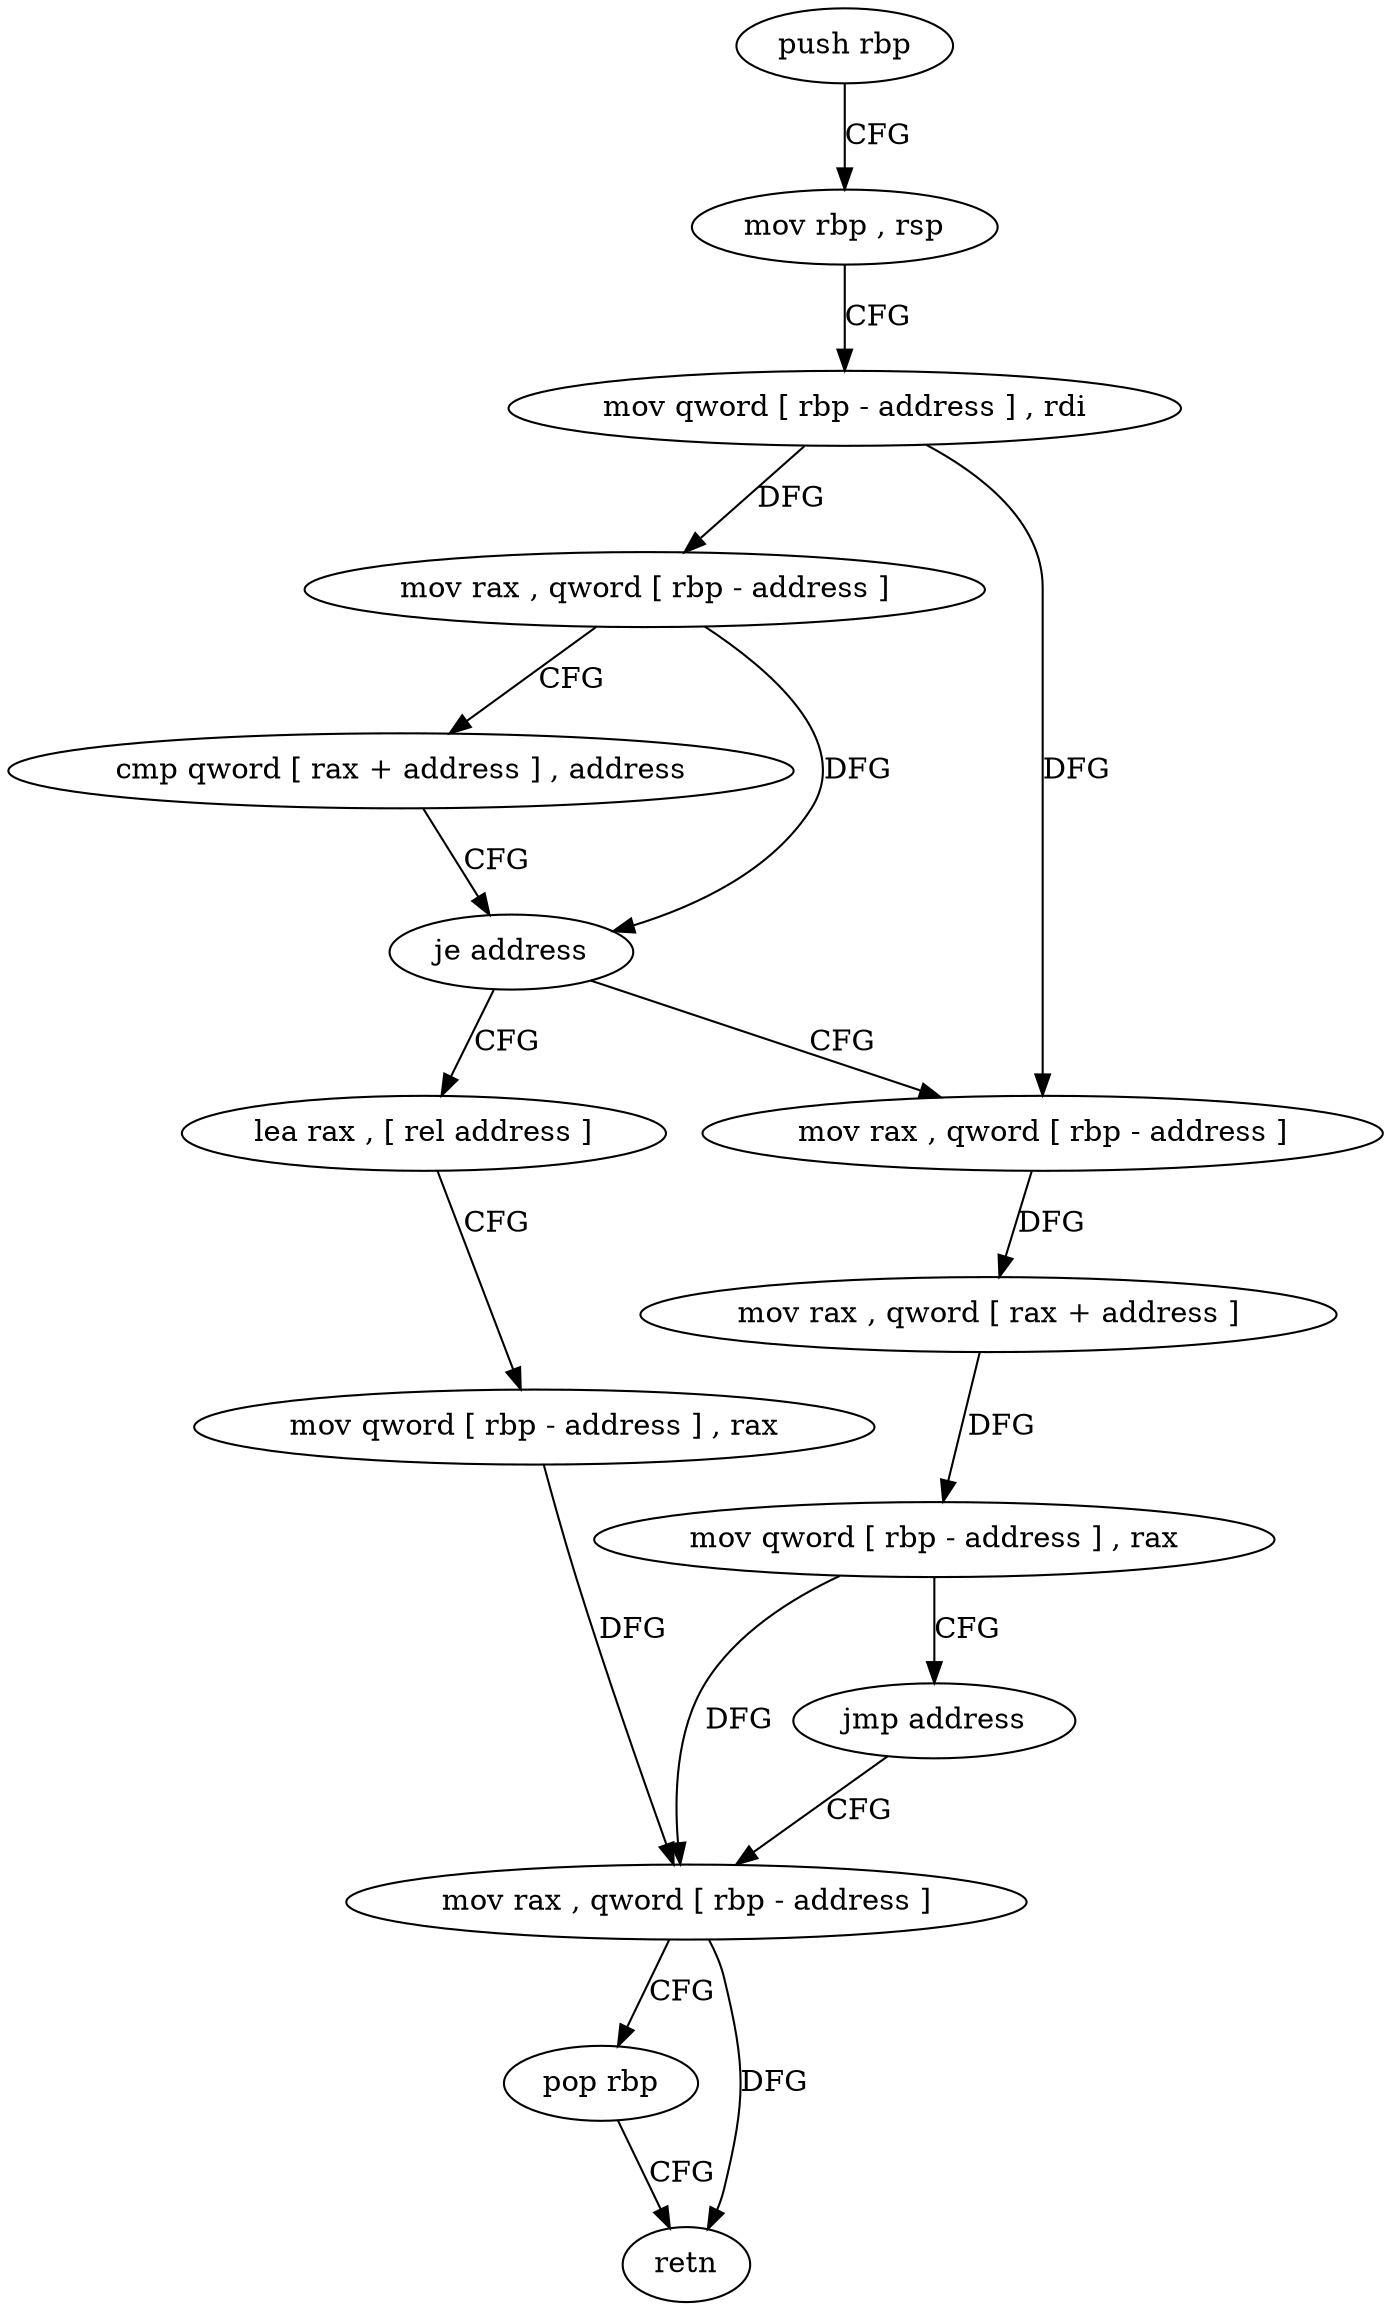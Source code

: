 digraph "func" {
"84976" [label = "push rbp" ]
"84977" [label = "mov rbp , rsp" ]
"84980" [label = "mov qword [ rbp - address ] , rdi" ]
"84984" [label = "mov rax , qword [ rbp - address ]" ]
"84988" [label = "cmp qword [ rax + address ] , address" ]
"84993" [label = "je address" ]
"85016" [label = "lea rax , [ rel address ]" ]
"84999" [label = "mov rax , qword [ rbp - address ]" ]
"85023" [label = "mov qword [ rbp - address ] , rax" ]
"85027" [label = "mov rax , qword [ rbp - address ]" ]
"85003" [label = "mov rax , qword [ rax + address ]" ]
"85007" [label = "mov qword [ rbp - address ] , rax" ]
"85011" [label = "jmp address" ]
"85031" [label = "pop rbp" ]
"85032" [label = "retn" ]
"84976" -> "84977" [ label = "CFG" ]
"84977" -> "84980" [ label = "CFG" ]
"84980" -> "84984" [ label = "DFG" ]
"84980" -> "84999" [ label = "DFG" ]
"84984" -> "84988" [ label = "CFG" ]
"84984" -> "84993" [ label = "DFG" ]
"84988" -> "84993" [ label = "CFG" ]
"84993" -> "85016" [ label = "CFG" ]
"84993" -> "84999" [ label = "CFG" ]
"85016" -> "85023" [ label = "CFG" ]
"84999" -> "85003" [ label = "DFG" ]
"85023" -> "85027" [ label = "DFG" ]
"85027" -> "85031" [ label = "CFG" ]
"85027" -> "85032" [ label = "DFG" ]
"85003" -> "85007" [ label = "DFG" ]
"85007" -> "85011" [ label = "CFG" ]
"85007" -> "85027" [ label = "DFG" ]
"85011" -> "85027" [ label = "CFG" ]
"85031" -> "85032" [ label = "CFG" ]
}
